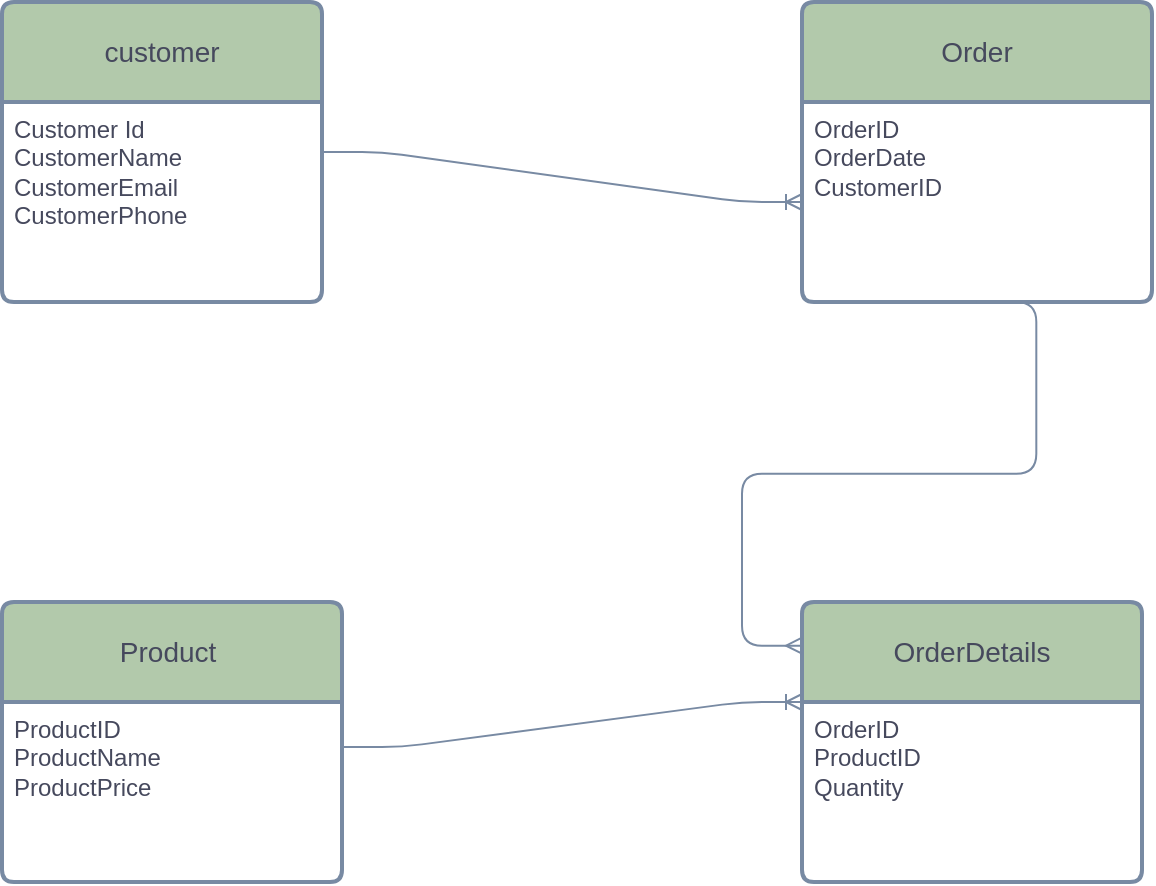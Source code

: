 <mxfile version="24.7.17">
  <diagram name="Page-1" id="V-vQ4ZJd-N6N7PHsi6d9">
    <mxGraphModel dx="1179" dy="778" grid="1" gridSize="10" guides="1" tooltips="1" connect="1" arrows="1" fold="1" page="1" pageScale="1" pageWidth="850" pageHeight="1100" math="0" shadow="0">
      <root>
        <mxCell id="0" />
        <mxCell id="1" parent="0" />
        <mxCell id="hmNDqoTkuY3SPiqXmhaD-1" value="customer" style="swimlane;childLayout=stackLayout;horizontal=1;startSize=50;horizontalStack=0;rounded=1;fontSize=14;fontStyle=0;strokeWidth=2;resizeParent=0;resizeLast=1;shadow=0;dashed=0;align=center;arcSize=4;whiteSpace=wrap;html=1;labelBackgroundColor=none;fillColor=#B2C9AB;strokeColor=#788AA3;fontColor=#46495D;" vertex="1" parent="1">
          <mxGeometry x="30" y="50" width="160" height="150" as="geometry" />
        </mxCell>
        <mxCell id="hmNDqoTkuY3SPiqXmhaD-2" value="Customer Id&amp;nbsp;&lt;br&gt;&lt;div&gt;CustomerName&lt;/div&gt;&lt;div&gt;CustomerEmail&lt;/div&gt;&lt;div&gt;CustomerPhone&lt;/div&gt;&lt;div&gt;&lt;br&gt;&lt;div&gt;&lt;br&gt;&lt;/div&gt;&lt;/div&gt;" style="align=left;strokeColor=none;fillColor=none;spacingLeft=4;fontSize=12;verticalAlign=top;resizable=0;rotatable=0;part=1;html=1;labelBackgroundColor=none;fontColor=#46495D;rounded=1;" vertex="1" parent="hmNDqoTkuY3SPiqXmhaD-1">
          <mxGeometry y="50" width="160" height="100" as="geometry" />
        </mxCell>
        <mxCell id="hmNDqoTkuY3SPiqXmhaD-4" value="Order" style="swimlane;childLayout=stackLayout;horizontal=1;startSize=50;horizontalStack=0;rounded=1;fontSize=14;fontStyle=0;strokeWidth=2;resizeParent=0;resizeLast=1;shadow=0;dashed=0;align=center;arcSize=4;whiteSpace=wrap;html=1;labelBackgroundColor=none;fillColor=#B2C9AB;strokeColor=#788AA3;fontColor=#46495D;" vertex="1" parent="1">
          <mxGeometry x="430" y="50" width="175" height="150" as="geometry" />
        </mxCell>
        <mxCell id="hmNDqoTkuY3SPiqXmhaD-5" value="OrderID&lt;div&gt;OrderDate&lt;/div&gt;&lt;div&gt;CustomerID&lt;/div&gt;" style="align=left;strokeColor=none;fillColor=none;spacingLeft=4;fontSize=12;verticalAlign=top;resizable=0;rotatable=0;part=1;html=1;labelBackgroundColor=none;fontColor=#46495D;rounded=1;" vertex="1" parent="hmNDqoTkuY3SPiqXmhaD-4">
          <mxGeometry y="50" width="175" height="100" as="geometry" />
        </mxCell>
        <mxCell id="hmNDqoTkuY3SPiqXmhaD-6" value="Product&amp;nbsp;" style="swimlane;childLayout=stackLayout;horizontal=1;startSize=50;horizontalStack=0;rounded=1;fontSize=14;fontStyle=0;strokeWidth=2;resizeParent=0;resizeLast=1;shadow=0;dashed=0;align=center;arcSize=4;whiteSpace=wrap;html=1;labelBackgroundColor=none;fillColor=#B2C9AB;strokeColor=#788AA3;fontColor=#46495D;" vertex="1" parent="1">
          <mxGeometry x="30" y="350" width="170" height="140" as="geometry" />
        </mxCell>
        <mxCell id="hmNDqoTkuY3SPiqXmhaD-7" value="ProductID&lt;br&gt;ProductName&lt;div&gt;ProductPrice&lt;/div&gt;&lt;div&gt;&lt;br&gt;&lt;/div&gt;" style="align=left;strokeColor=none;fillColor=none;spacingLeft=4;fontSize=12;verticalAlign=top;resizable=0;rotatable=0;part=1;html=1;labelBackgroundColor=none;fontColor=#46495D;rounded=1;" vertex="1" parent="hmNDqoTkuY3SPiqXmhaD-6">
          <mxGeometry y="50" width="170" height="90" as="geometry" />
        </mxCell>
        <mxCell id="hmNDqoTkuY3SPiqXmhaD-8" value="OrderDetails" style="swimlane;childLayout=stackLayout;horizontal=1;startSize=50;horizontalStack=0;rounded=1;fontSize=14;fontStyle=0;strokeWidth=2;resizeParent=0;resizeLast=1;shadow=0;dashed=0;align=center;arcSize=4;whiteSpace=wrap;html=1;labelBackgroundColor=none;fillColor=#B2C9AB;strokeColor=#788AA3;fontColor=#46495D;" vertex="1" parent="1">
          <mxGeometry x="430" y="350" width="170" height="140" as="geometry" />
        </mxCell>
        <mxCell id="hmNDqoTkuY3SPiqXmhaD-9" value="OrderID&lt;div&gt;ProductID&lt;/div&gt;&lt;div&gt;Quantity&lt;/div&gt;" style="align=left;strokeColor=none;fillColor=none;spacingLeft=4;fontSize=12;verticalAlign=top;resizable=0;rotatable=0;part=1;html=1;labelBackgroundColor=none;fontColor=#46495D;rounded=1;" vertex="1" parent="hmNDqoTkuY3SPiqXmhaD-8">
          <mxGeometry y="50" width="170" height="90" as="geometry" />
        </mxCell>
        <mxCell id="hmNDqoTkuY3SPiqXmhaD-10" value="" style="edgeStyle=entityRelationEdgeStyle;fontSize=12;html=1;endArrow=ERoneToMany;rounded=1;exitX=1;exitY=0.25;exitDx=0;exitDy=0;entryX=0;entryY=0.5;entryDx=0;entryDy=0;labelBackgroundColor=none;strokeColor=#788AA3;fontColor=default;" edge="1" parent="1" source="hmNDqoTkuY3SPiqXmhaD-2" target="hmNDqoTkuY3SPiqXmhaD-5">
          <mxGeometry width="100" height="100" relative="1" as="geometry">
            <mxPoint x="340" y="290" as="sourcePoint" />
            <mxPoint x="440" y="190" as="targetPoint" />
          </mxGeometry>
        </mxCell>
        <mxCell id="hmNDqoTkuY3SPiqXmhaD-11" value="" style="edgeStyle=entityRelationEdgeStyle;fontSize=12;html=1;endArrow=ERmany;rounded=1;exitX=0.5;exitY=1;exitDx=0;exitDy=0;entryX=0.002;entryY=0.156;entryDx=0;entryDy=0;entryPerimeter=0;labelBackgroundColor=none;strokeColor=#788AA3;fontColor=default;" edge="1" parent="1">
          <mxGeometry width="100" height="100" relative="1" as="geometry">
            <mxPoint x="517.16" y="200" as="sourcePoint" />
            <mxPoint x="430.0" y="371.84" as="targetPoint" />
            <Array as="points">
              <mxPoint x="388.16" y="320" />
            </Array>
          </mxGeometry>
        </mxCell>
        <mxCell id="hmNDqoTkuY3SPiqXmhaD-12" value="" style="edgeStyle=entityRelationEdgeStyle;fontSize=12;html=1;endArrow=ERoneToMany;rounded=1;exitX=1;exitY=0.25;exitDx=0;exitDy=0;entryX=0;entryY=0;entryDx=0;entryDy=0;labelBackgroundColor=none;strokeColor=#788AA3;fontColor=default;" edge="1" parent="1" source="hmNDqoTkuY3SPiqXmhaD-7" target="hmNDqoTkuY3SPiqXmhaD-9">
          <mxGeometry width="100" height="100" relative="1" as="geometry">
            <mxPoint x="270" y="380" as="sourcePoint" />
            <mxPoint x="370" y="280" as="targetPoint" />
          </mxGeometry>
        </mxCell>
      </root>
    </mxGraphModel>
  </diagram>
</mxfile>
